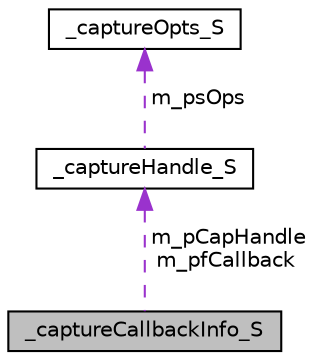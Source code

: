 digraph "_captureCallbackInfo_S"
{
  edge [fontname="Helvetica",fontsize="10",labelfontname="Helvetica",labelfontsize="10"];
  node [fontname="Helvetica",fontsize="10",shape=record];
  Node1 [label="_captureCallbackInfo_S",height=0.2,width=0.4,color="black", fillcolor="grey75", style="filled" fontcolor="black"];
  Node2 -> Node1 [dir="back",color="darkorchid3",fontsize="10",style="dashed",label=" m_pCapHandle\nm_pfCallback" ,fontname="Helvetica"];
  Node2 [label="_captureHandle_S",height=0.2,width=0.4,color="black", fillcolor="white", style="filled",URL="$struct__captureHandle__S.html",tooltip="video capture handle "];
  Node3 -> Node2 [dir="back",color="darkorchid3",fontsize="10",style="dashed",label=" m_psOps" ,fontname="Helvetica"];
  Node3 [label="_captureOpts_S",height=0.2,width=0.4,color="black", fillcolor="white", style="filled",URL="$struct__captureOpts__S.html",tooltip="video capture operations "];
}

